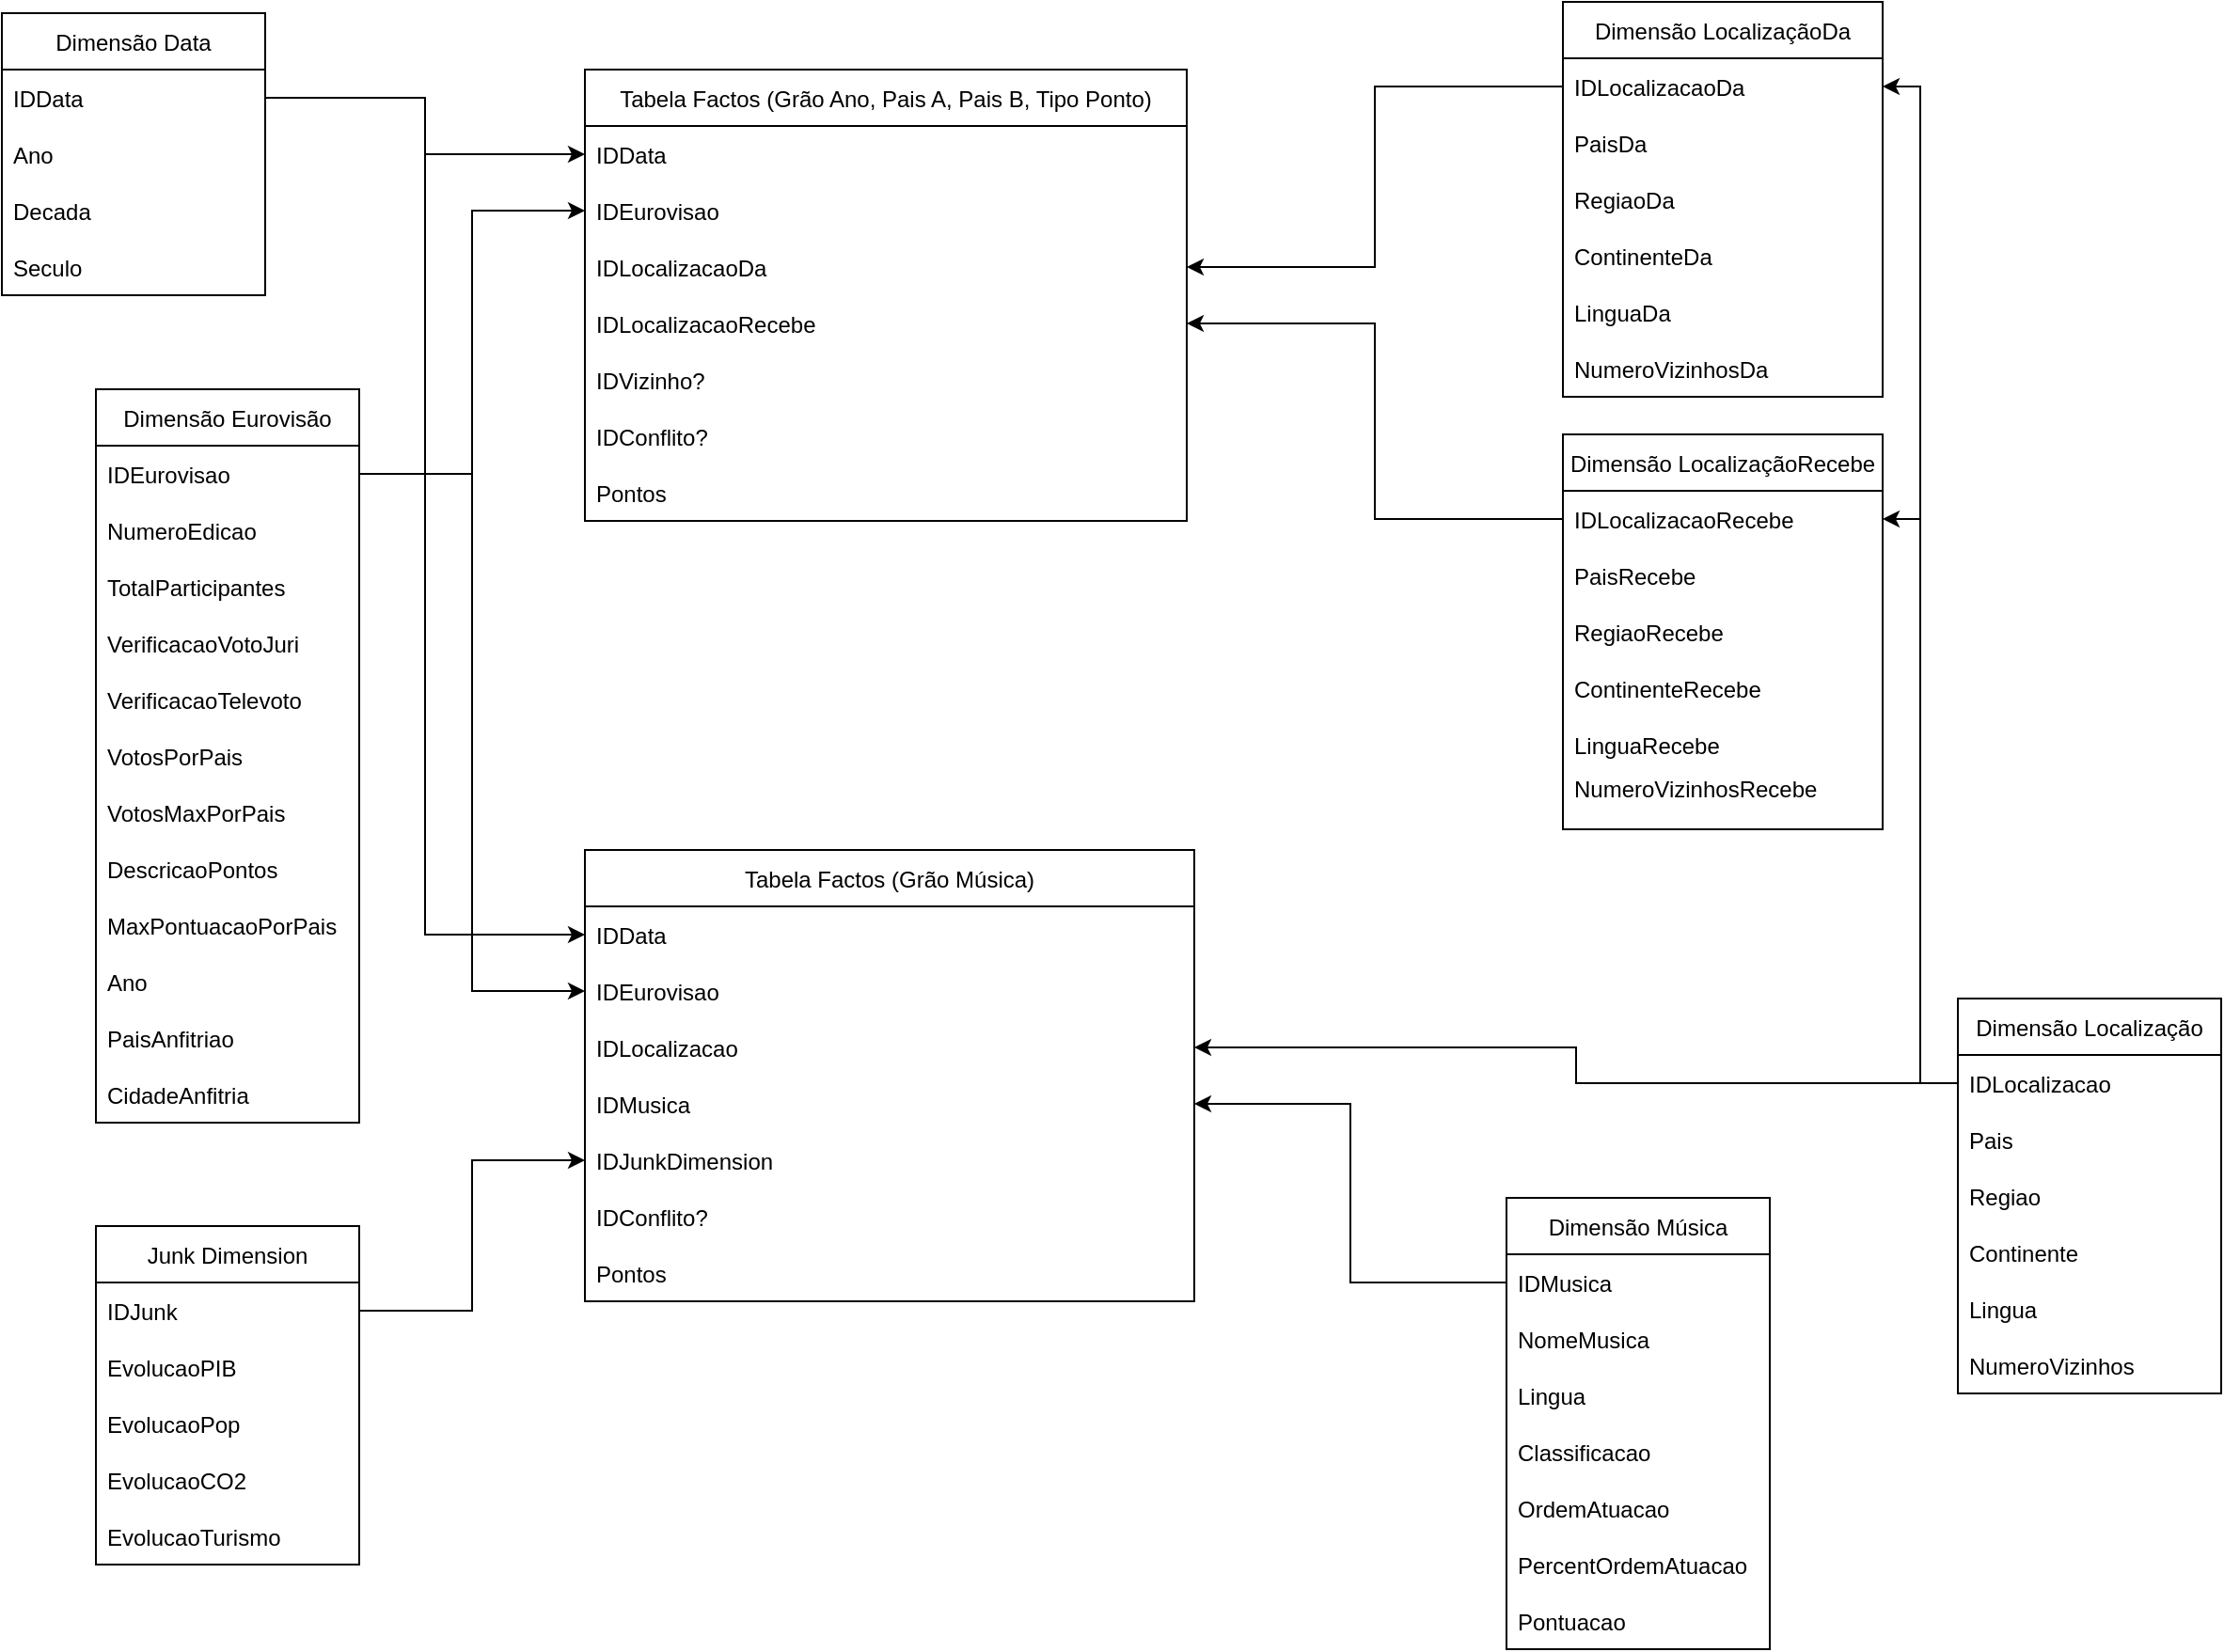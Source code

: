 <mxfile version="17.4.6" type="github">
  <diagram id="cGSlnTRN2jhaXhL6KTZM" name="Page-1">
    <mxGraphModel dx="2500" dy="2065" grid="1" gridSize="10" guides="1" tooltips="1" connect="1" arrows="1" fold="1" page="1" pageScale="1" pageWidth="827" pageHeight="1169" math="0" shadow="0">
      <root>
        <mxCell id="0" />
        <mxCell id="1" parent="0" />
        <mxCell id="Q2evhzxqctGgtVobk6WL-2" value="Tabela Factos (Grão Música)" style="swimlane;fontStyle=0;childLayout=stackLayout;horizontal=1;startSize=30;horizontalStack=0;resizeParent=1;resizeParentMax=0;resizeLast=0;collapsible=1;marginBottom=0;" vertex="1" parent="1">
          <mxGeometry x="120" y="295" width="324" height="240" as="geometry" />
        </mxCell>
        <mxCell id="Q2evhzxqctGgtVobk6WL-3" value="IDData" style="text;strokeColor=none;fillColor=none;align=left;verticalAlign=middle;spacingLeft=4;spacingRight=4;overflow=hidden;points=[[0,0.5],[1,0.5]];portConstraint=eastwest;rotatable=0;" vertex="1" parent="Q2evhzxqctGgtVobk6WL-2">
          <mxGeometry y="30" width="324" height="30" as="geometry" />
        </mxCell>
        <mxCell id="Q2evhzxqctGgtVobk6WL-44" value="IDEurovisao" style="text;strokeColor=none;fillColor=none;align=left;verticalAlign=middle;spacingLeft=4;spacingRight=4;overflow=hidden;points=[[0,0.5],[1,0.5]];portConstraint=eastwest;rotatable=0;" vertex="1" parent="Q2evhzxqctGgtVobk6WL-2">
          <mxGeometry y="60" width="324" height="30" as="geometry" />
        </mxCell>
        <mxCell id="Q2evhzxqctGgtVobk6WL-4" value="IDLocalizacao" style="text;strokeColor=none;fillColor=none;align=left;verticalAlign=middle;spacingLeft=4;spacingRight=4;overflow=hidden;points=[[0,0.5],[1,0.5]];portConstraint=eastwest;rotatable=0;" vertex="1" parent="Q2evhzxqctGgtVobk6WL-2">
          <mxGeometry y="90" width="324" height="30" as="geometry" />
        </mxCell>
        <mxCell id="Q2evhzxqctGgtVobk6WL-5" value="IDMusica" style="text;strokeColor=none;fillColor=none;align=left;verticalAlign=middle;spacingLeft=4;spacingRight=4;overflow=hidden;points=[[0,0.5],[1,0.5]];portConstraint=eastwest;rotatable=0;" vertex="1" parent="Q2evhzxqctGgtVobk6WL-2">
          <mxGeometry y="120" width="324" height="30" as="geometry" />
        </mxCell>
        <mxCell id="Q2evhzxqctGgtVobk6WL-47" value="IDJunkDimension" style="text;strokeColor=none;fillColor=none;align=left;verticalAlign=middle;spacingLeft=4;spacingRight=4;overflow=hidden;points=[[0,0.5],[1,0.5]];portConstraint=eastwest;rotatable=0;" vertex="1" parent="Q2evhzxqctGgtVobk6WL-2">
          <mxGeometry y="150" width="324" height="30" as="geometry" />
        </mxCell>
        <mxCell id="Q2evhzxqctGgtVobk6WL-46" value="IDConflito?" style="text;strokeColor=none;fillColor=none;align=left;verticalAlign=middle;spacingLeft=4;spacingRight=4;overflow=hidden;points=[[0,0.5],[1,0.5]];portConstraint=eastwest;rotatable=0;" vertex="1" parent="Q2evhzxqctGgtVobk6WL-2">
          <mxGeometry y="180" width="324" height="30" as="geometry" />
        </mxCell>
        <mxCell id="Q2evhzxqctGgtVobk6WL-45" value="Pontos" style="text;strokeColor=none;fillColor=none;align=left;verticalAlign=middle;spacingLeft=4;spacingRight=4;overflow=hidden;points=[[0,0.5],[1,0.5]];portConstraint=eastwest;rotatable=0;" vertex="1" parent="Q2evhzxqctGgtVobk6WL-2">
          <mxGeometry y="210" width="324" height="30" as="geometry" />
        </mxCell>
        <mxCell id="Q2evhzxqctGgtVobk6WL-10" value="Dimensão Data" style="swimlane;fontStyle=0;childLayout=stackLayout;horizontal=1;startSize=30;horizontalStack=0;resizeParent=1;resizeParentMax=0;resizeLast=0;collapsible=1;marginBottom=0;" vertex="1" parent="1">
          <mxGeometry x="-190" y="-150" width="140" height="150" as="geometry" />
        </mxCell>
        <mxCell id="Q2evhzxqctGgtVobk6WL-11" value="IDData" style="text;strokeColor=none;fillColor=none;align=left;verticalAlign=middle;spacingLeft=4;spacingRight=4;overflow=hidden;points=[[0,0.5],[1,0.5]];portConstraint=eastwest;rotatable=0;" vertex="1" parent="Q2evhzxqctGgtVobk6WL-10">
          <mxGeometry y="30" width="140" height="30" as="geometry" />
        </mxCell>
        <mxCell id="Q2evhzxqctGgtVobk6WL-12" value="Ano" style="text;strokeColor=none;fillColor=none;align=left;verticalAlign=middle;spacingLeft=4;spacingRight=4;overflow=hidden;points=[[0,0.5],[1,0.5]];portConstraint=eastwest;rotatable=0;" vertex="1" parent="Q2evhzxqctGgtVobk6WL-10">
          <mxGeometry y="60" width="140" height="30" as="geometry" />
        </mxCell>
        <mxCell id="Q2evhzxqctGgtVobk6WL-13" value="Decada" style="text;strokeColor=none;fillColor=none;align=left;verticalAlign=middle;spacingLeft=4;spacingRight=4;overflow=hidden;points=[[0,0.5],[1,0.5]];portConstraint=eastwest;rotatable=0;" vertex="1" parent="Q2evhzxqctGgtVobk6WL-10">
          <mxGeometry y="90" width="140" height="30" as="geometry" />
        </mxCell>
        <mxCell id="Q2evhzxqctGgtVobk6WL-48" value="Seculo" style="text;strokeColor=none;fillColor=none;align=left;verticalAlign=middle;spacingLeft=4;spacingRight=4;overflow=hidden;points=[[0,0.5],[1,0.5]];portConstraint=eastwest;rotatable=0;" vertex="1" parent="Q2evhzxqctGgtVobk6WL-10">
          <mxGeometry y="120" width="140" height="30" as="geometry" />
        </mxCell>
        <mxCell id="Q2evhzxqctGgtVobk6WL-14" value="Tabela Factos (Grão Ano, Pais A, Pais B, Tipo Ponto)" style="swimlane;fontStyle=0;childLayout=stackLayout;horizontal=1;startSize=30;horizontalStack=0;resizeParent=1;resizeParentMax=0;resizeLast=0;collapsible=1;marginBottom=0;" vertex="1" parent="1">
          <mxGeometry x="120" y="-120" width="320" height="240" as="geometry" />
        </mxCell>
        <mxCell id="Q2evhzxqctGgtVobk6WL-43" value="IDData" style="text;strokeColor=none;fillColor=none;align=left;verticalAlign=middle;spacingLeft=4;spacingRight=4;overflow=hidden;points=[[0,0.5],[1,0.5]];portConstraint=eastwest;rotatable=0;" vertex="1" parent="Q2evhzxqctGgtVobk6WL-14">
          <mxGeometry y="30" width="320" height="30" as="geometry" />
        </mxCell>
        <mxCell id="Q2evhzxqctGgtVobk6WL-83" value="IDEurovisao" style="text;strokeColor=none;fillColor=none;align=left;verticalAlign=middle;spacingLeft=4;spacingRight=4;overflow=hidden;points=[[0,0.5],[1,0.5]];portConstraint=eastwest;rotatable=0;" vertex="1" parent="Q2evhzxqctGgtVobk6WL-14">
          <mxGeometry y="60" width="320" height="30" as="geometry" />
        </mxCell>
        <mxCell id="Q2evhzxqctGgtVobk6WL-15" value="IDLocalizacaoDa" style="text;strokeColor=none;fillColor=none;align=left;verticalAlign=middle;spacingLeft=4;spacingRight=4;overflow=hidden;points=[[0,0.5],[1,0.5]];portConstraint=eastwest;rotatable=0;" vertex="1" parent="Q2evhzxqctGgtVobk6WL-14">
          <mxGeometry y="90" width="320" height="30" as="geometry" />
        </mxCell>
        <mxCell id="Q2evhzxqctGgtVobk6WL-16" value="IDLocalizacaoRecebe" style="text;strokeColor=none;fillColor=none;align=left;verticalAlign=middle;spacingLeft=4;spacingRight=4;overflow=hidden;points=[[0,0.5],[1,0.5]];portConstraint=eastwest;rotatable=0;" vertex="1" parent="Q2evhzxqctGgtVobk6WL-14">
          <mxGeometry y="120" width="320" height="30" as="geometry" />
        </mxCell>
        <mxCell id="Q2evhzxqctGgtVobk6WL-40" value="IDVizinho?" style="text;strokeColor=none;fillColor=none;align=left;verticalAlign=middle;spacingLeft=4;spacingRight=4;overflow=hidden;points=[[0,0.5],[1,0.5]];portConstraint=eastwest;rotatable=0;" vertex="1" parent="Q2evhzxqctGgtVobk6WL-14">
          <mxGeometry y="150" width="320" height="30" as="geometry" />
        </mxCell>
        <mxCell id="Q2evhzxqctGgtVobk6WL-41" value="IDConflito?" style="text;strokeColor=none;fillColor=none;align=left;verticalAlign=middle;spacingLeft=4;spacingRight=4;overflow=hidden;points=[[0,0.5],[1,0.5]];portConstraint=eastwest;rotatable=0;" vertex="1" parent="Q2evhzxqctGgtVobk6WL-14">
          <mxGeometry y="180" width="320" height="30" as="geometry" />
        </mxCell>
        <mxCell id="Q2evhzxqctGgtVobk6WL-42" value="Pontos" style="text;strokeColor=none;fillColor=none;align=left;verticalAlign=middle;spacingLeft=4;spacingRight=4;overflow=hidden;points=[[0,0.5],[1,0.5]];portConstraint=eastwest;rotatable=0;" vertex="1" parent="Q2evhzxqctGgtVobk6WL-14">
          <mxGeometry y="210" width="320" height="30" as="geometry" />
        </mxCell>
        <mxCell id="Q2evhzxqctGgtVobk6WL-19" value="Dimensão Localização" style="swimlane;fontStyle=0;childLayout=stackLayout;horizontal=1;startSize=30;horizontalStack=0;resizeParent=1;resizeParentMax=0;resizeLast=0;collapsible=1;marginBottom=0;" vertex="1" parent="1">
          <mxGeometry x="850" y="374" width="140" height="210" as="geometry" />
        </mxCell>
        <mxCell id="Q2evhzxqctGgtVobk6WL-20" value="IDLocalizacao" style="text;strokeColor=none;fillColor=none;align=left;verticalAlign=middle;spacingLeft=4;spacingRight=4;overflow=hidden;points=[[0,0.5],[1,0.5]];portConstraint=eastwest;rotatable=0;" vertex="1" parent="Q2evhzxqctGgtVobk6WL-19">
          <mxGeometry y="30" width="140" height="30" as="geometry" />
        </mxCell>
        <mxCell id="Q2evhzxqctGgtVobk6WL-21" value="Pais" style="text;strokeColor=none;fillColor=none;align=left;verticalAlign=middle;spacingLeft=4;spacingRight=4;overflow=hidden;points=[[0,0.5],[1,0.5]];portConstraint=eastwest;rotatable=0;" vertex="1" parent="Q2evhzxqctGgtVobk6WL-19">
          <mxGeometry y="60" width="140" height="30" as="geometry" />
        </mxCell>
        <mxCell id="Q2evhzxqctGgtVobk6WL-53" value="Regiao" style="text;strokeColor=none;fillColor=none;align=left;verticalAlign=middle;spacingLeft=4;spacingRight=4;overflow=hidden;points=[[0,0.5],[1,0.5]];portConstraint=eastwest;rotatable=0;" vertex="1" parent="Q2evhzxqctGgtVobk6WL-19">
          <mxGeometry y="90" width="140" height="30" as="geometry" />
        </mxCell>
        <mxCell id="Q2evhzxqctGgtVobk6WL-22" value="Continente" style="text;strokeColor=none;fillColor=none;align=left;verticalAlign=middle;spacingLeft=4;spacingRight=4;overflow=hidden;points=[[0,0.5],[1,0.5]];portConstraint=eastwest;rotatable=0;" vertex="1" parent="Q2evhzxqctGgtVobk6WL-19">
          <mxGeometry y="120" width="140" height="30" as="geometry" />
        </mxCell>
        <mxCell id="Q2evhzxqctGgtVobk6WL-52" value="Lingua" style="text;strokeColor=none;fillColor=none;align=left;verticalAlign=middle;spacingLeft=4;spacingRight=4;overflow=hidden;points=[[0,0.5],[1,0.5]];portConstraint=eastwest;rotatable=0;" vertex="1" parent="Q2evhzxqctGgtVobk6WL-19">
          <mxGeometry y="150" width="140" height="30" as="geometry" />
        </mxCell>
        <mxCell id="Q2evhzxqctGgtVobk6WL-51" value="NumeroVizinhos" style="text;strokeColor=none;fillColor=none;align=left;verticalAlign=middle;spacingLeft=4;spacingRight=4;overflow=hidden;points=[[0,0.5],[1,0.5]];portConstraint=eastwest;rotatable=0;" vertex="1" parent="Q2evhzxqctGgtVobk6WL-19">
          <mxGeometry y="180" width="140" height="30" as="geometry" />
        </mxCell>
        <mxCell id="Q2evhzxqctGgtVobk6WL-23" value="Dimensão Música" style="swimlane;fontStyle=0;childLayout=stackLayout;horizontal=1;startSize=30;horizontalStack=0;resizeParent=1;resizeParentMax=0;resizeLast=0;collapsible=1;marginBottom=0;" vertex="1" parent="1">
          <mxGeometry x="610" y="480" width="140" height="240" as="geometry" />
        </mxCell>
        <mxCell id="Q2evhzxqctGgtVobk6WL-24" value="IDMusica" style="text;strokeColor=none;fillColor=none;align=left;verticalAlign=middle;spacingLeft=4;spacingRight=4;overflow=hidden;points=[[0,0.5],[1,0.5]];portConstraint=eastwest;rotatable=0;" vertex="1" parent="Q2evhzxqctGgtVobk6WL-23">
          <mxGeometry y="30" width="140" height="30" as="geometry" />
        </mxCell>
        <mxCell id="Q2evhzxqctGgtVobk6WL-25" value="NomeMusica" style="text;strokeColor=none;fillColor=none;align=left;verticalAlign=middle;spacingLeft=4;spacingRight=4;overflow=hidden;points=[[0,0.5],[1,0.5]];portConstraint=eastwest;rotatable=0;" vertex="1" parent="Q2evhzxqctGgtVobk6WL-23">
          <mxGeometry y="60" width="140" height="30" as="geometry" />
        </mxCell>
        <mxCell id="Q2evhzxqctGgtVobk6WL-26" value="Lingua" style="text;strokeColor=none;fillColor=none;align=left;verticalAlign=middle;spacingLeft=4;spacingRight=4;overflow=hidden;points=[[0,0.5],[1,0.5]];portConstraint=eastwest;rotatable=0;" vertex="1" parent="Q2evhzxqctGgtVobk6WL-23">
          <mxGeometry y="90" width="140" height="30" as="geometry" />
        </mxCell>
        <mxCell id="Q2evhzxqctGgtVobk6WL-87" value="Classificacao" style="text;strokeColor=none;fillColor=none;align=left;verticalAlign=middle;spacingLeft=4;spacingRight=4;overflow=hidden;points=[[0,0.5],[1,0.5]];portConstraint=eastwest;rotatable=0;" vertex="1" parent="Q2evhzxqctGgtVobk6WL-23">
          <mxGeometry y="120" width="140" height="30" as="geometry" />
        </mxCell>
        <mxCell id="Q2evhzxqctGgtVobk6WL-86" value="OrdemAtuacao" style="text;strokeColor=none;fillColor=none;align=left;verticalAlign=middle;spacingLeft=4;spacingRight=4;overflow=hidden;points=[[0,0.5],[1,0.5]];portConstraint=eastwest;rotatable=0;" vertex="1" parent="Q2evhzxqctGgtVobk6WL-23">
          <mxGeometry y="150" width="140" height="30" as="geometry" />
        </mxCell>
        <mxCell id="Q2evhzxqctGgtVobk6WL-85" value="PercentOrdemAtuacao" style="text;strokeColor=none;fillColor=none;align=left;verticalAlign=middle;spacingLeft=4;spacingRight=4;overflow=hidden;points=[[0,0.5],[1,0.5]];portConstraint=eastwest;rotatable=0;" vertex="1" parent="Q2evhzxqctGgtVobk6WL-23">
          <mxGeometry y="180" width="140" height="30" as="geometry" />
        </mxCell>
        <mxCell id="Q2evhzxqctGgtVobk6WL-101" value="Pontuacao" style="text;strokeColor=none;fillColor=none;align=left;verticalAlign=middle;spacingLeft=4;spacingRight=4;overflow=hidden;points=[[0,0.5],[1,0.5]];portConstraint=eastwest;rotatable=0;" vertex="1" parent="Q2evhzxqctGgtVobk6WL-23">
          <mxGeometry y="210" width="140" height="30" as="geometry" />
        </mxCell>
        <mxCell id="Q2evhzxqctGgtVobk6WL-27" value="Dimensão Eurovisão" style="swimlane;fontStyle=0;childLayout=stackLayout;horizontal=1;startSize=30;horizontalStack=0;resizeParent=1;resizeParentMax=0;resizeLast=0;collapsible=1;marginBottom=0;" vertex="1" parent="1">
          <mxGeometry x="-140" y="50" width="140" height="390" as="geometry" />
        </mxCell>
        <mxCell id="Q2evhzxqctGgtVobk6WL-28" value="IDEurovisao" style="text;strokeColor=none;fillColor=none;align=left;verticalAlign=middle;spacingLeft=4;spacingRight=4;overflow=hidden;points=[[0,0.5],[1,0.5]];portConstraint=eastwest;rotatable=0;" vertex="1" parent="Q2evhzxqctGgtVobk6WL-27">
          <mxGeometry y="30" width="140" height="30" as="geometry" />
        </mxCell>
        <mxCell id="Q2evhzxqctGgtVobk6WL-29" value="NumeroEdicao" style="text;strokeColor=none;fillColor=none;align=left;verticalAlign=middle;spacingLeft=4;spacingRight=4;overflow=hidden;points=[[0,0.5],[1,0.5]];portConstraint=eastwest;rotatable=0;" vertex="1" parent="Q2evhzxqctGgtVobk6WL-27">
          <mxGeometry y="60" width="140" height="30" as="geometry" />
        </mxCell>
        <mxCell id="Q2evhzxqctGgtVobk6WL-30" value="TotalParticipantes" style="text;strokeColor=none;fillColor=none;align=left;verticalAlign=middle;spacingLeft=4;spacingRight=4;overflow=hidden;points=[[0,0.5],[1,0.5]];portConstraint=eastwest;rotatable=0;" vertex="1" parent="Q2evhzxqctGgtVobk6WL-27">
          <mxGeometry y="90" width="140" height="30" as="geometry" />
        </mxCell>
        <mxCell id="Q2evhzxqctGgtVobk6WL-73" value="VerificacaoVotoJuri" style="text;strokeColor=none;fillColor=none;align=left;verticalAlign=middle;spacingLeft=4;spacingRight=4;overflow=hidden;points=[[0,0.5],[1,0.5]];portConstraint=eastwest;rotatable=0;" vertex="1" parent="Q2evhzxqctGgtVobk6WL-27">
          <mxGeometry y="120" width="140" height="30" as="geometry" />
        </mxCell>
        <mxCell id="Q2evhzxqctGgtVobk6WL-74" value="VerificacaoTelevoto" style="text;strokeColor=none;fillColor=none;align=left;verticalAlign=middle;spacingLeft=4;spacingRight=4;overflow=hidden;points=[[0,0.5],[1,0.5]];portConstraint=eastwest;rotatable=0;" vertex="1" parent="Q2evhzxqctGgtVobk6WL-27">
          <mxGeometry y="150" width="140" height="30" as="geometry" />
        </mxCell>
        <mxCell id="Q2evhzxqctGgtVobk6WL-75" value="VotosPorPais" style="text;strokeColor=none;fillColor=none;align=left;verticalAlign=middle;spacingLeft=4;spacingRight=4;overflow=hidden;points=[[0,0.5],[1,0.5]];portConstraint=eastwest;rotatable=0;" vertex="1" parent="Q2evhzxqctGgtVobk6WL-27">
          <mxGeometry y="180" width="140" height="30" as="geometry" />
        </mxCell>
        <mxCell id="Q2evhzxqctGgtVobk6WL-76" value="VotosMaxPorPais" style="text;strokeColor=none;fillColor=none;align=left;verticalAlign=middle;spacingLeft=4;spacingRight=4;overflow=hidden;points=[[0,0.5],[1,0.5]];portConstraint=eastwest;rotatable=0;" vertex="1" parent="Q2evhzxqctGgtVobk6WL-27">
          <mxGeometry y="210" width="140" height="30" as="geometry" />
        </mxCell>
        <mxCell id="Q2evhzxqctGgtVobk6WL-77" value="DescricaoPontos" style="text;strokeColor=none;fillColor=none;align=left;verticalAlign=middle;spacingLeft=4;spacingRight=4;overflow=hidden;points=[[0,0.5],[1,0.5]];portConstraint=eastwest;rotatable=0;" vertex="1" parent="Q2evhzxqctGgtVobk6WL-27">
          <mxGeometry y="240" width="140" height="30" as="geometry" />
        </mxCell>
        <mxCell id="Q2evhzxqctGgtVobk6WL-81" value="MaxPontuacaoPorPais" style="text;strokeColor=none;fillColor=none;align=left;verticalAlign=middle;spacingLeft=4;spacingRight=4;overflow=hidden;points=[[0,0.5],[1,0.5]];portConstraint=eastwest;rotatable=0;" vertex="1" parent="Q2evhzxqctGgtVobk6WL-27">
          <mxGeometry y="270" width="140" height="30" as="geometry" />
        </mxCell>
        <mxCell id="Q2evhzxqctGgtVobk6WL-80" value="Ano" style="text;strokeColor=none;fillColor=none;align=left;verticalAlign=middle;spacingLeft=4;spacingRight=4;overflow=hidden;points=[[0,0.5],[1,0.5]];portConstraint=eastwest;rotatable=0;" vertex="1" parent="Q2evhzxqctGgtVobk6WL-27">
          <mxGeometry y="300" width="140" height="30" as="geometry" />
        </mxCell>
        <mxCell id="Q2evhzxqctGgtVobk6WL-79" value="PaisAnfitriao" style="text;strokeColor=none;fillColor=none;align=left;verticalAlign=middle;spacingLeft=4;spacingRight=4;overflow=hidden;points=[[0,0.5],[1,0.5]];portConstraint=eastwest;rotatable=0;" vertex="1" parent="Q2evhzxqctGgtVobk6WL-27">
          <mxGeometry y="330" width="140" height="30" as="geometry" />
        </mxCell>
        <mxCell id="Q2evhzxqctGgtVobk6WL-78" value="CidadeAnfitria" style="text;strokeColor=none;fillColor=none;align=left;verticalAlign=middle;spacingLeft=4;spacingRight=4;overflow=hidden;points=[[0,0.5],[1,0.5]];portConstraint=eastwest;rotatable=0;" vertex="1" parent="Q2evhzxqctGgtVobk6WL-27">
          <mxGeometry y="360" width="140" height="30" as="geometry" />
        </mxCell>
        <mxCell id="Q2evhzxqctGgtVobk6WL-31" value="Junk Dimension" style="swimlane;fontStyle=0;childLayout=stackLayout;horizontal=1;startSize=30;horizontalStack=0;resizeParent=1;resizeParentMax=0;resizeLast=0;collapsible=1;marginBottom=0;" vertex="1" parent="1">
          <mxGeometry x="-140" y="495" width="140" height="180" as="geometry" />
        </mxCell>
        <mxCell id="Q2evhzxqctGgtVobk6WL-32" value="IDJunk" style="text;strokeColor=none;fillColor=none;align=left;verticalAlign=middle;spacingLeft=4;spacingRight=4;overflow=hidden;points=[[0,0.5],[1,0.5]];portConstraint=eastwest;rotatable=0;" vertex="1" parent="Q2evhzxqctGgtVobk6WL-31">
          <mxGeometry y="30" width="140" height="30" as="geometry" />
        </mxCell>
        <mxCell id="Q2evhzxqctGgtVobk6WL-33" value="EvolucaoPIB" style="text;strokeColor=none;fillColor=none;align=left;verticalAlign=middle;spacingLeft=4;spacingRight=4;overflow=hidden;points=[[0,0.5],[1,0.5]];portConstraint=eastwest;rotatable=0;" vertex="1" parent="Q2evhzxqctGgtVobk6WL-31">
          <mxGeometry y="60" width="140" height="30" as="geometry" />
        </mxCell>
        <mxCell id="Q2evhzxqctGgtVobk6WL-34" value="EvolucaoPop" style="text;strokeColor=none;fillColor=none;align=left;verticalAlign=middle;spacingLeft=4;spacingRight=4;overflow=hidden;points=[[0,0.5],[1,0.5]];portConstraint=eastwest;rotatable=0;" vertex="1" parent="Q2evhzxqctGgtVobk6WL-31">
          <mxGeometry y="90" width="140" height="30" as="geometry" />
        </mxCell>
        <mxCell id="Q2evhzxqctGgtVobk6WL-105" value="EvolucaoCO2" style="text;strokeColor=none;fillColor=none;align=left;verticalAlign=middle;spacingLeft=4;spacingRight=4;overflow=hidden;points=[[0,0.5],[1,0.5]];portConstraint=eastwest;rotatable=0;" vertex="1" parent="Q2evhzxqctGgtVobk6WL-31">
          <mxGeometry y="120" width="140" height="30" as="geometry" />
        </mxCell>
        <mxCell id="Q2evhzxqctGgtVobk6WL-104" value="EvolucaoTurismo" style="text;strokeColor=none;fillColor=none;align=left;verticalAlign=middle;spacingLeft=4;spacingRight=4;overflow=hidden;points=[[0,0.5],[1,0.5]];portConstraint=eastwest;rotatable=0;" vertex="1" parent="Q2evhzxqctGgtVobk6WL-31">
          <mxGeometry y="150" width="140" height="30" as="geometry" />
        </mxCell>
        <mxCell id="Q2evhzxqctGgtVobk6WL-49" style="edgeStyle=orthogonalEdgeStyle;rounded=0;orthogonalLoop=1;jettySize=auto;html=1;exitX=1;exitY=0.5;exitDx=0;exitDy=0;entryX=0;entryY=0.5;entryDx=0;entryDy=0;" edge="1" parent="1" source="Q2evhzxqctGgtVobk6WL-11" target="Q2evhzxqctGgtVobk6WL-43">
          <mxGeometry relative="1" as="geometry" />
        </mxCell>
        <mxCell id="Q2evhzxqctGgtVobk6WL-50" value="" style="edgeStyle=orthogonalEdgeStyle;rounded=0;orthogonalLoop=1;jettySize=auto;html=1;exitX=1;exitY=0.5;exitDx=0;exitDy=0;" edge="1" parent="1" source="Q2evhzxqctGgtVobk6WL-11" target="Q2evhzxqctGgtVobk6WL-3">
          <mxGeometry relative="1" as="geometry" />
        </mxCell>
        <mxCell id="Q2evhzxqctGgtVobk6WL-54" style="edgeStyle=orthogonalEdgeStyle;rounded=0;orthogonalLoop=1;jettySize=auto;html=1;exitX=0;exitY=0.5;exitDx=0;exitDy=0;entryX=1;entryY=0.5;entryDx=0;entryDy=0;" edge="1" parent="1" source="Q2evhzxqctGgtVobk6WL-20" target="Q2evhzxqctGgtVobk6WL-4">
          <mxGeometry relative="1" as="geometry" />
        </mxCell>
        <mxCell id="Q2evhzxqctGgtVobk6WL-55" value="Dimensão LocalizaçãoDa" style="swimlane;fontStyle=0;childLayout=stackLayout;horizontal=1;startSize=30;horizontalStack=0;resizeParent=1;resizeParentMax=0;resizeLast=0;collapsible=1;marginBottom=0;" vertex="1" parent="1">
          <mxGeometry x="640" y="-156" width="170" height="210" as="geometry" />
        </mxCell>
        <mxCell id="Q2evhzxqctGgtVobk6WL-56" value="IDLocalizacaoDa" style="text;strokeColor=none;fillColor=none;align=left;verticalAlign=middle;spacingLeft=4;spacingRight=4;overflow=hidden;points=[[0,0.5],[1,0.5]];portConstraint=eastwest;rotatable=0;" vertex="1" parent="Q2evhzxqctGgtVobk6WL-55">
          <mxGeometry y="30" width="170" height="30" as="geometry" />
        </mxCell>
        <mxCell id="Q2evhzxqctGgtVobk6WL-57" value="PaisDa" style="text;strokeColor=none;fillColor=none;align=left;verticalAlign=middle;spacingLeft=4;spacingRight=4;overflow=hidden;points=[[0,0.5],[1,0.5]];portConstraint=eastwest;rotatable=0;" vertex="1" parent="Q2evhzxqctGgtVobk6WL-55">
          <mxGeometry y="60" width="170" height="30" as="geometry" />
        </mxCell>
        <mxCell id="Q2evhzxqctGgtVobk6WL-58" value="RegiaoDa" style="text;strokeColor=none;fillColor=none;align=left;verticalAlign=middle;spacingLeft=4;spacingRight=4;overflow=hidden;points=[[0,0.5],[1,0.5]];portConstraint=eastwest;rotatable=0;" vertex="1" parent="Q2evhzxqctGgtVobk6WL-55">
          <mxGeometry y="90" width="170" height="30" as="geometry" />
        </mxCell>
        <mxCell id="Q2evhzxqctGgtVobk6WL-59" value="ContinenteDa" style="text;strokeColor=none;fillColor=none;align=left;verticalAlign=middle;spacingLeft=4;spacingRight=4;overflow=hidden;points=[[0,0.5],[1,0.5]];portConstraint=eastwest;rotatable=0;" vertex="1" parent="Q2evhzxqctGgtVobk6WL-55">
          <mxGeometry y="120" width="170" height="30" as="geometry" />
        </mxCell>
        <mxCell id="Q2evhzxqctGgtVobk6WL-60" value="LinguaDa" style="text;strokeColor=none;fillColor=none;align=left;verticalAlign=middle;spacingLeft=4;spacingRight=4;overflow=hidden;points=[[0,0.5],[1,0.5]];portConstraint=eastwest;rotatable=0;" vertex="1" parent="Q2evhzxqctGgtVobk6WL-55">
          <mxGeometry y="150" width="170" height="30" as="geometry" />
        </mxCell>
        <mxCell id="Q2evhzxqctGgtVobk6WL-61" value="NumeroVizinhosDa" style="text;strokeColor=none;fillColor=none;align=left;verticalAlign=middle;spacingLeft=4;spacingRight=4;overflow=hidden;points=[[0,0.5],[1,0.5]];portConstraint=eastwest;rotatable=0;" vertex="1" parent="Q2evhzxqctGgtVobk6WL-55">
          <mxGeometry y="180" width="170" height="30" as="geometry" />
        </mxCell>
        <mxCell id="Q2evhzxqctGgtVobk6WL-62" value="Dimensão LocalizaçãoRecebe" style="swimlane;fontStyle=0;childLayout=stackLayout;horizontal=1;startSize=30;horizontalStack=0;resizeParent=1;resizeParentMax=0;resizeLast=0;collapsible=1;marginBottom=0;" vertex="1" parent="1">
          <mxGeometry x="640" y="74" width="170" height="210" as="geometry" />
        </mxCell>
        <mxCell id="Q2evhzxqctGgtVobk6WL-63" value="IDLocalizacaoRecebe" style="text;strokeColor=none;fillColor=none;align=left;verticalAlign=middle;spacingLeft=4;spacingRight=4;overflow=hidden;points=[[0,0.5],[1,0.5]];portConstraint=eastwest;rotatable=0;" vertex="1" parent="Q2evhzxqctGgtVobk6WL-62">
          <mxGeometry y="30" width="170" height="30" as="geometry" />
        </mxCell>
        <mxCell id="Q2evhzxqctGgtVobk6WL-64" value="PaisRecebe" style="text;strokeColor=none;fillColor=none;align=left;verticalAlign=middle;spacingLeft=4;spacingRight=4;overflow=hidden;points=[[0,0.5],[1,0.5]];portConstraint=eastwest;rotatable=0;" vertex="1" parent="Q2evhzxqctGgtVobk6WL-62">
          <mxGeometry y="60" width="170" height="30" as="geometry" />
        </mxCell>
        <mxCell id="Q2evhzxqctGgtVobk6WL-65" value="RegiaoRecebe" style="text;strokeColor=none;fillColor=none;align=left;verticalAlign=middle;spacingLeft=4;spacingRight=4;overflow=hidden;points=[[0,0.5],[1,0.5]];portConstraint=eastwest;rotatable=0;" vertex="1" parent="Q2evhzxqctGgtVobk6WL-62">
          <mxGeometry y="90" width="170" height="30" as="geometry" />
        </mxCell>
        <mxCell id="Q2evhzxqctGgtVobk6WL-66" value="ContinenteRecebe" style="text;strokeColor=none;fillColor=none;align=left;verticalAlign=middle;spacingLeft=4;spacingRight=4;overflow=hidden;points=[[0,0.5],[1,0.5]];portConstraint=eastwest;rotatable=0;" vertex="1" parent="Q2evhzxqctGgtVobk6WL-62">
          <mxGeometry y="120" width="170" height="30" as="geometry" />
        </mxCell>
        <mxCell id="Q2evhzxqctGgtVobk6WL-67" value="LinguaRecebe" style="text;strokeColor=none;fillColor=none;align=left;verticalAlign=middle;spacingLeft=4;spacingRight=4;overflow=hidden;points=[[0,0.5],[1,0.5]];portConstraint=eastwest;rotatable=0;" vertex="1" parent="Q2evhzxqctGgtVobk6WL-62">
          <mxGeometry y="150" width="170" height="30" as="geometry" />
        </mxCell>
        <mxCell id="Q2evhzxqctGgtVobk6WL-68" value="NumeroVizinhosRecebe&#xa;" style="text;strokeColor=none;fillColor=none;align=left;verticalAlign=middle;spacingLeft=4;spacingRight=4;overflow=hidden;points=[[0,0.5],[1,0.5]];portConstraint=eastwest;rotatable=0;" vertex="1" parent="Q2evhzxqctGgtVobk6WL-62">
          <mxGeometry y="180" width="170" height="30" as="geometry" />
        </mxCell>
        <mxCell id="Q2evhzxqctGgtVobk6WL-69" style="edgeStyle=orthogonalEdgeStyle;rounded=0;orthogonalLoop=1;jettySize=auto;html=1;exitX=0;exitY=0.5;exitDx=0;exitDy=0;" edge="1" parent="1" source="Q2evhzxqctGgtVobk6WL-20" target="Q2evhzxqctGgtVobk6WL-63">
          <mxGeometry relative="1" as="geometry" />
        </mxCell>
        <mxCell id="Q2evhzxqctGgtVobk6WL-70" style="edgeStyle=orthogonalEdgeStyle;rounded=0;orthogonalLoop=1;jettySize=auto;html=1;exitX=0;exitY=0.5;exitDx=0;exitDy=0;entryX=1;entryY=0.5;entryDx=0;entryDy=0;" edge="1" parent="1" source="Q2evhzxqctGgtVobk6WL-20" target="Q2evhzxqctGgtVobk6WL-56">
          <mxGeometry relative="1" as="geometry" />
        </mxCell>
        <mxCell id="Q2evhzxqctGgtVobk6WL-71" style="edgeStyle=orthogonalEdgeStyle;rounded=0;orthogonalLoop=1;jettySize=auto;html=1;exitX=0;exitY=0.5;exitDx=0;exitDy=0;" edge="1" parent="1" source="Q2evhzxqctGgtVobk6WL-56" target="Q2evhzxqctGgtVobk6WL-15">
          <mxGeometry relative="1" as="geometry" />
        </mxCell>
        <mxCell id="Q2evhzxqctGgtVobk6WL-72" style="edgeStyle=orthogonalEdgeStyle;rounded=0;orthogonalLoop=1;jettySize=auto;html=1;exitX=0;exitY=0.5;exitDx=0;exitDy=0;entryX=1;entryY=0.5;entryDx=0;entryDy=0;" edge="1" parent="1" source="Q2evhzxqctGgtVobk6WL-63" target="Q2evhzxqctGgtVobk6WL-16">
          <mxGeometry relative="1" as="geometry" />
        </mxCell>
        <mxCell id="Q2evhzxqctGgtVobk6WL-82" style="edgeStyle=orthogonalEdgeStyle;rounded=0;orthogonalLoop=1;jettySize=auto;html=1;exitX=1;exitY=0.5;exitDx=0;exitDy=0;entryX=0;entryY=0.5;entryDx=0;entryDy=0;" edge="1" parent="1" source="Q2evhzxqctGgtVobk6WL-28" target="Q2evhzxqctGgtVobk6WL-44">
          <mxGeometry relative="1" as="geometry" />
        </mxCell>
        <mxCell id="Q2evhzxqctGgtVobk6WL-84" style="edgeStyle=orthogonalEdgeStyle;rounded=0;orthogonalLoop=1;jettySize=auto;html=1;exitX=1;exitY=0.5;exitDx=0;exitDy=0;entryX=0;entryY=0.5;entryDx=0;entryDy=0;" edge="1" parent="1" source="Q2evhzxqctGgtVobk6WL-28" target="Q2evhzxqctGgtVobk6WL-83">
          <mxGeometry relative="1" as="geometry" />
        </mxCell>
        <mxCell id="Q2evhzxqctGgtVobk6WL-102" style="edgeStyle=orthogonalEdgeStyle;rounded=0;orthogonalLoop=1;jettySize=auto;html=1;exitX=0;exitY=0.5;exitDx=0;exitDy=0;entryX=1;entryY=0.5;entryDx=0;entryDy=0;" edge="1" parent="1" source="Q2evhzxqctGgtVobk6WL-24" target="Q2evhzxqctGgtVobk6WL-5">
          <mxGeometry relative="1" as="geometry" />
        </mxCell>
        <mxCell id="Q2evhzxqctGgtVobk6WL-103" style="edgeStyle=orthogonalEdgeStyle;rounded=0;orthogonalLoop=1;jettySize=auto;html=1;exitX=1;exitY=0.5;exitDx=0;exitDy=0;entryX=0;entryY=0.5;entryDx=0;entryDy=0;" edge="1" parent="1" source="Q2evhzxqctGgtVobk6WL-32" target="Q2evhzxqctGgtVobk6WL-47">
          <mxGeometry relative="1" as="geometry" />
        </mxCell>
      </root>
    </mxGraphModel>
  </diagram>
</mxfile>
